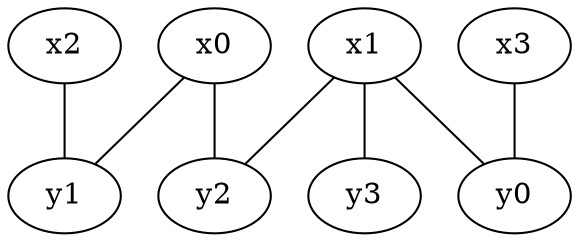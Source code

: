 strict graph grafo_4_4 {
    x0 -- y1;
    x0 -- y2;
    x1 -- y2;
    x1 -- y0;
    x1 -- y3;
    x2 -- y1;
    x3 -- y0;
}
